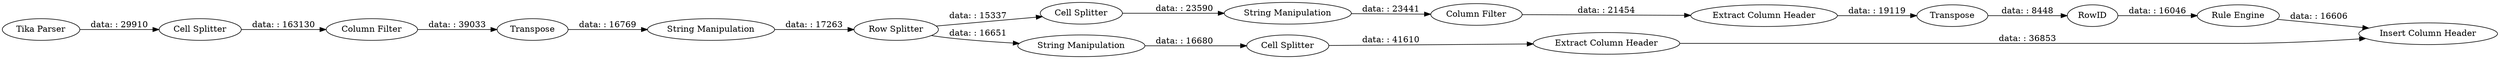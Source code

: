 digraph {
	"1845725487002773720_39" [label="Extract Column Header"]
	"1845725487002773720_4" [label="Column Filter"]
	"1845725487002773720_42" [label="Insert Column Header"]
	"1845725487002773720_35" [label="Cell Splitter"]
	"1845725487002773720_5" [label=Transpose]
	"1845725487002773720_33" [label="Row Splitter"]
	"1845725487002773720_41" [label=Transpose]
	"1845725487002773720_40" [label="Rule Engine"]
	"1845725487002773720_3" [label="Cell Splitter"]
	"1845725487002773720_1" [label="Tika Parser"]
	"1845725487002773720_9" [label="Cell Splitter"]
	"1845725487002773720_34" [label="String Manipulation"]
	"1845725487002773720_36" [label="Column Filter"]
	"1845725487002773720_38" [label="Extract Column Header"]
	"1845725487002773720_43" [label=RowID]
	"1845725487002773720_10" [label="String Manipulation"]
	"1845725487002773720_37" [label="String Manipulation"]
	"1845725487002773720_9" -> "1845725487002773720_37" [label="data: : 23590"]
	"1845725487002773720_39" -> "1845725487002773720_42" [label="data: : 36853"]
	"1845725487002773720_43" -> "1845725487002773720_40" [label="data: : 16046"]
	"1845725487002773720_33" -> "1845725487002773720_34" [label="data: : 16651"]
	"1845725487002773720_5" -> "1845725487002773720_10" [label="data: : 16769"]
	"1845725487002773720_40" -> "1845725487002773720_42" [label="data: : 16606"]
	"1845725487002773720_3" -> "1845725487002773720_4" [label="data: : 163130"]
	"1845725487002773720_4" -> "1845725487002773720_5" [label="data: : 39033"]
	"1845725487002773720_34" -> "1845725487002773720_35" [label="data: : 16680"]
	"1845725487002773720_35" -> "1845725487002773720_39" [label="data: : 41610"]
	"1845725487002773720_36" -> "1845725487002773720_38" [label="data: : 21454"]
	"1845725487002773720_33" -> "1845725487002773720_9" [label="data: : 15337"]
	"1845725487002773720_37" -> "1845725487002773720_36" [label="data: : 23441"]
	"1845725487002773720_38" -> "1845725487002773720_41" [label="data: : 19119"]
	"1845725487002773720_10" -> "1845725487002773720_33" [label="data: : 17263"]
	"1845725487002773720_41" -> "1845725487002773720_43" [label="data: : 8448"]
	"1845725487002773720_1" -> "1845725487002773720_3" [label="data: : 29910"]
	rankdir=LR
}
